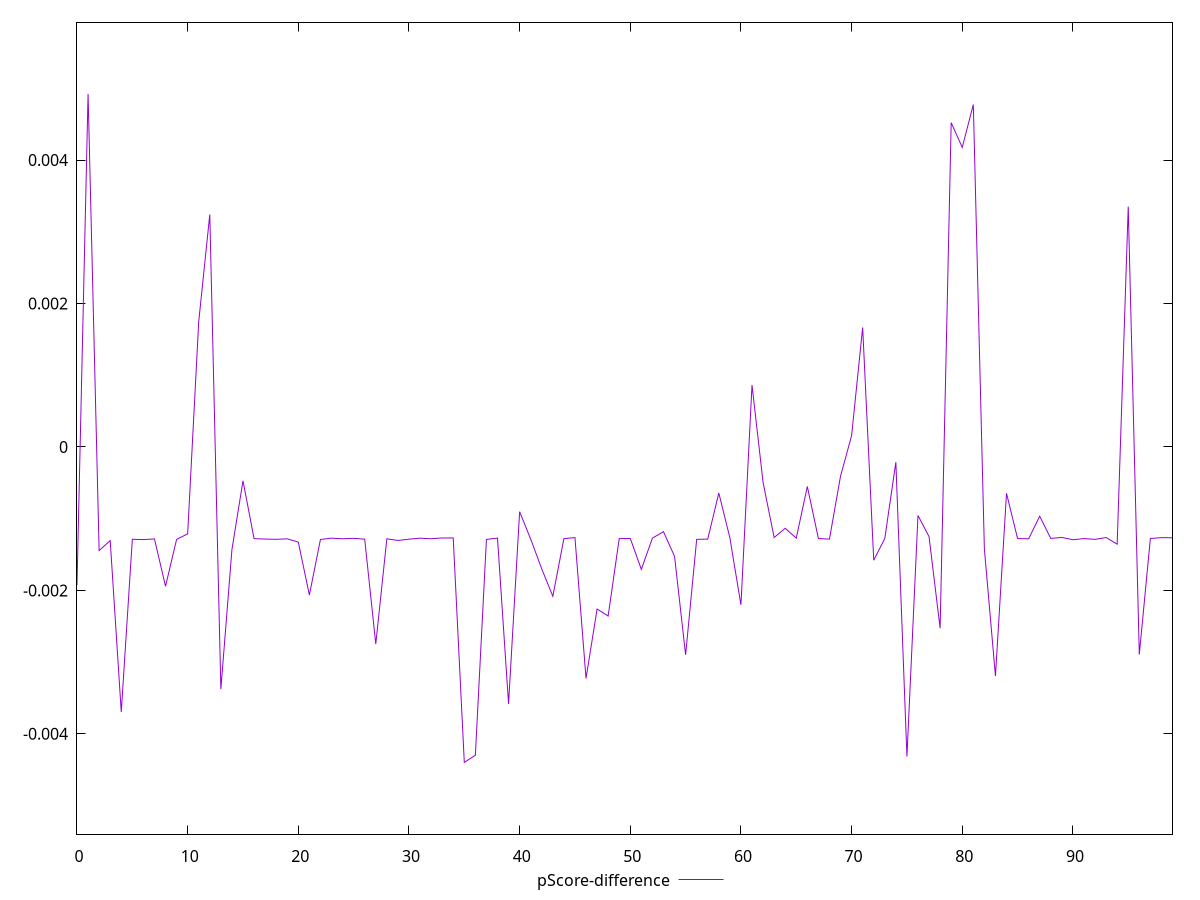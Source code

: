 reset

$pScoreDifference <<EOF
0 -0.0019271428840286209
1 0.00491970203525971
2 -0.001444978957092058
3 -0.0013056278316955217
4 -0.0036951580402677653
5 -0.00128728573799064
6 -0.0012916970773630965
7 -0.0012822898026810803
8 -0.0019428831036175653
9 -0.0012890438983896857
10 -0.0012110396446224359
11 0.0017463785026996526
12 0.0032401736727695196
13 -0.003376362505341013
14 -0.0014323676700781496
15 -0.0004716848898319581
16 -0.0012786696408941811
17 -0.0012843033144489535
18 -0.0012877717548942513
19 -0.0012814745480393963
20 -0.0013269100896908803
21 -0.002064881477520153
22 -0.001289746709092432
23 -0.0012717875158785308
24 -0.0012801137412274954
25 -0.0012738829180948263
26 -0.0012859341511114453
27 -0.002748493253403539
28 -0.0012807530275908974
29 -0.001303926081826834
30 -0.0012857665999651546
31 -0.00127214840666523
32 -0.0012798321579587935
33 -0.0012690018419263538
34 -0.0012690911273713912
35 -0.004397890992739462
36 -0.00429726766703864
37 -0.00128957305270605
38 -0.0012709299041964162
39 -0.0035821319425081155
40 -0.0009027318995991074
41 -0.0012850392183503256
42 -0.0017011083054222498
43 -0.0020819693686913165
44 -0.0012789575642708773
45 -0.001263613888210835
46 -0.0032272060286411275
47 -0.0022596409959166897
48 -0.0023579902779270467
49 -0.0012784962857343984
50 -0.001275360561652672
51 -0.001706501533267235
52 -0.0012710079789999273
53 -0.0011812039995251489
54 -0.0015253850835683647
55 -0.0028984944006357205
56 -0.0012888036891189891
57 -0.0012844316463263006
58 -0.0006431416068520823
59 -0.0012661388094495907
60 -0.0022019655653912062
61 0.0008620191043454684
62 -0.0004942870228201723
63 -0.0012626927094157026
64 -0.0011341542092807577
65 -0.0012714909370714622
66 -0.0005514016555558943
67 -0.0012771722814208797
68 -0.0012850648952973387
69 -0.000408279831132341
70 0.00015697234945544203
71 0.001664942065249586
72 -0.0015788421702430666
73 -0.001277151269520438
74 -0.00021314844610853534
75 -0.004316047144065305
76 -0.000954963462526659
77 -0.0012515931965487725
78 -0.0025278013102394414
79 0.0045204643419684
80 0.00417563840163182
81 0.004772954271844543
82 -0.0014243357317559324
83 -0.003193853538813851
84 -0.0006467332958313143
85 -0.001277728910105247
86 -0.0012807339620795055
87 -0.0009661629467908606
88 -0.0012755707485847534
89 -0.0012614488731079732
90 -0.001293594377362317
91 -0.0012777402718264774
92 -0.0012884700272186578
93 -0.0012631084706125062
94 -0.0013553522141426244
95 0.0033513299064830138
96 -0.002893035725429205
97 -0.0012766385484035414
98 -0.0012643699129697428
99 -0.0012669039029113982
EOF

set key outside below
set xrange [0:99]
set yrange [-0.005397890992739462:0.00591970203525971]
set trange [-0.005397890992739462:0.00591970203525971]
set terminal svg size 640, 500 enhanced background rgb 'white'
set output "report_00019_2021-02-10T18-14-37.922Z//first-cpu-idle/samples/pages+cached+noadtech+nomedia+nocss/pScore-difference/values.svg"

plot $pScoreDifference title "pScore-difference" with line

reset
